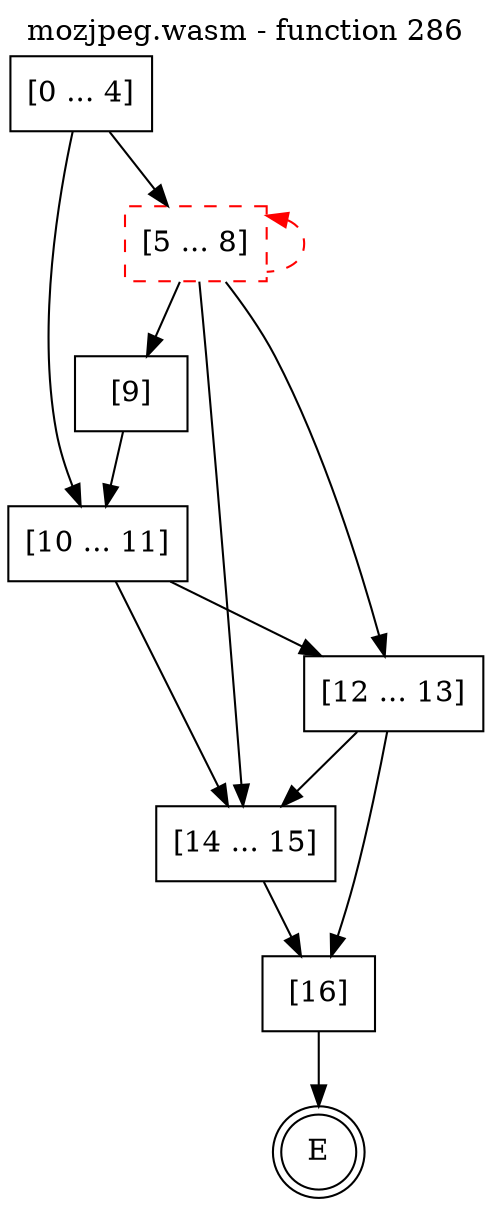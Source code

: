 digraph finite_state_machine {
    label = "mozjpeg.wasm - function 286"
    labelloc =  t
    labelfontsize = 16
    labelfontcolor = black
    labelfontname = "Helvetica"
    node [shape = doublecircle]; E ;
    node [shape = box];
    node [shape=box, color=black, style=solid] 0[label="[0 ... 4]"]
    node [shape=box, color=red, style=dashed] 5[label="[5 ... 8]"]
    node [shape=box, color=black, style=solid] 9[label="[9]"]
    node [shape=box, color=black, style=solid] 10[label="[10 ... 11]"]
    node [shape=box, color=black, style=solid] 12[label="[12 ... 13]"]
    node [shape=box, color=black, style=solid] 14[label="[14 ... 15]"]
    node [shape=box, color=black, style=solid] 16[label="[16]"]
    0 -> 5;
    0 -> 10;
    5 -> 9;
    5 -> 12;
    5 -> 14;
    5 -> 5[style="dashed" color="red" dir=back];
    9 -> 10;
    10 -> 12;
    10 -> 14;
    12 -> 14;
    12 -> 16;
    14 -> 16;
    16 -> E;
}
